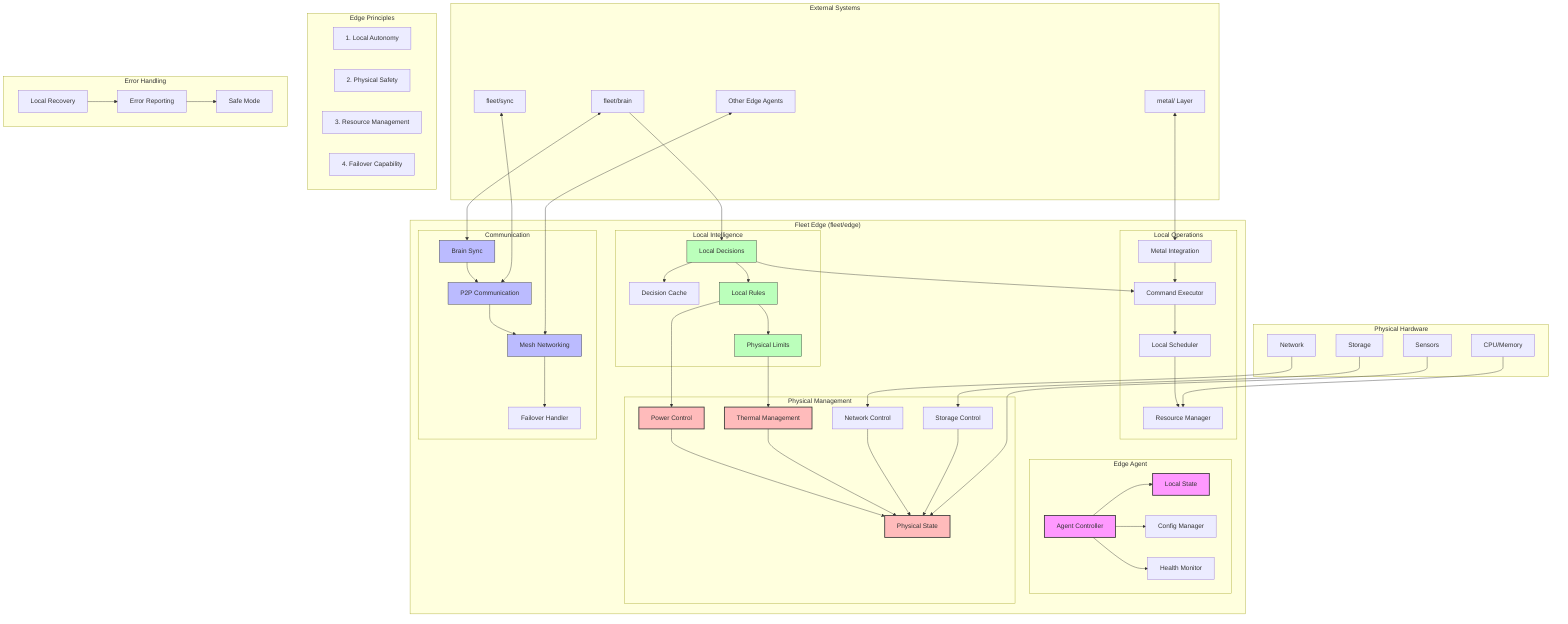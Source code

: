 graph TB
    %% Edge Agent Overview
    subgraph EdgeAgent["Fleet Edge (fleet/edge)"]
        direction TB
        
        %% Core Agent
        subgraph Agent["Edge Agent"]
            controller["Agent Controller"]
            stateManager["Local State"]
            configManager["Config Manager"]
            healthMonitor["Health Monitor"]
            
            controller --> stateManager
            controller --> configManager
            controller --> healthMonitor
        end

        %% Local Operations
        subgraph LocalOps["Local Operations"]
            metalIntegration["Metal Integration"]
            localExec["Command Executor"]
            localScheduler["Local Scheduler"]
            resourceMgr["Resource Manager"]
            
            metalIntegration --> localExec
            localExec --> localScheduler
            localScheduler --> resourceMgr
        end

        %% Physical Management
        subgraph PhysicalMgmt["Physical Management"]
            powerControl["Power Control"]
            thermalMgmt["Thermal Management"]
            networkControl["Network Control"]
            storageControl["Storage Control"]
            physicalState["Physical State"]
            
            powerControl --> physicalState
            thermalMgmt --> physicalState
            networkControl --> physicalState
            storageControl --> physicalState
        end

        %% Communication
        subgraph Comms["Communication"]
            brainSync["Brain Sync"]
            p2pComms["P2P Communication"]
            meshNet["Mesh Networking"]
            failover["Failover Handler"]
            
            brainSync --> p2pComms
            p2pComms --> meshNet
            meshNet --> failover
        end

        %% Local Intelligence
        subgraph LocalBrain["Local Intelligence"]
            decisions["Local Decisions"]
            cache["Decision Cache"]
            rules["Local Rules"]
            limits["Physical Limits"]
            
            decisions --> cache
            decisions --> rules
            rules --> limits
        end
    end

    %% External Systems
    subgraph ExternalSystems["External Systems"]
        brain["fleet/brain"]
        metal["metal/ Layer"]
        sync["fleet/sync"]
        otherEdges["Other Edge Agents"]
    end

    %% Physical Hardware
    subgraph Hardware["Physical Hardware"]
        cpu["CPU/Memory"]
        storage["Storage"]
        network["Network"]
        sensors["Sensors"]
    end

    %% Integration Flows
    brain <--> brainSync
    metal <--> metalIntegration
    sync <--> p2pComms
    otherEdges <--> meshNet

    %% Hardware Flows
    cpu --> resourceMgr
    storage --> storageControl
    network --> networkControl
    sensors --> physicalState

    %% Decision Flows
    brain --> decisions
    decisions --> localExec
    rules --> powerControl
    limits --> thermalMgmt

    %% Style Definitions
    classDef core fill:#f9f,stroke:#333,stroke-width:2px
    classDef physical fill:#fbb,stroke:#333,stroke-width:2px
    classDef comm fill:#bbf,stroke:#333,stroke-width:1px
    classDef local fill:#bfb,stroke:#333,stroke-width:1px

    class controller,stateManager core
    class powerControl,thermalMgmt,physicalState physical
    class brainSync,p2pComms,meshNet comm
    class decisions,rules,limits local

    %% Notes
    subgraph Notes["Edge Principles"]
        note1["1. Local Autonomy"]
        note2["2. Physical Safety"]
        note3["3. Resource Management"]
        note4["4. Failover Capability"]
    end

    %% Error Handling
    subgraph ErrorHandling["Error Handling"]
        localRecovery["Local Recovery"]
        errorReporting["Error Reporting"]
        safeMode["Safe Mode"]
        
        localRecovery --> errorReporting
        errorReporting --> safeMode
    end